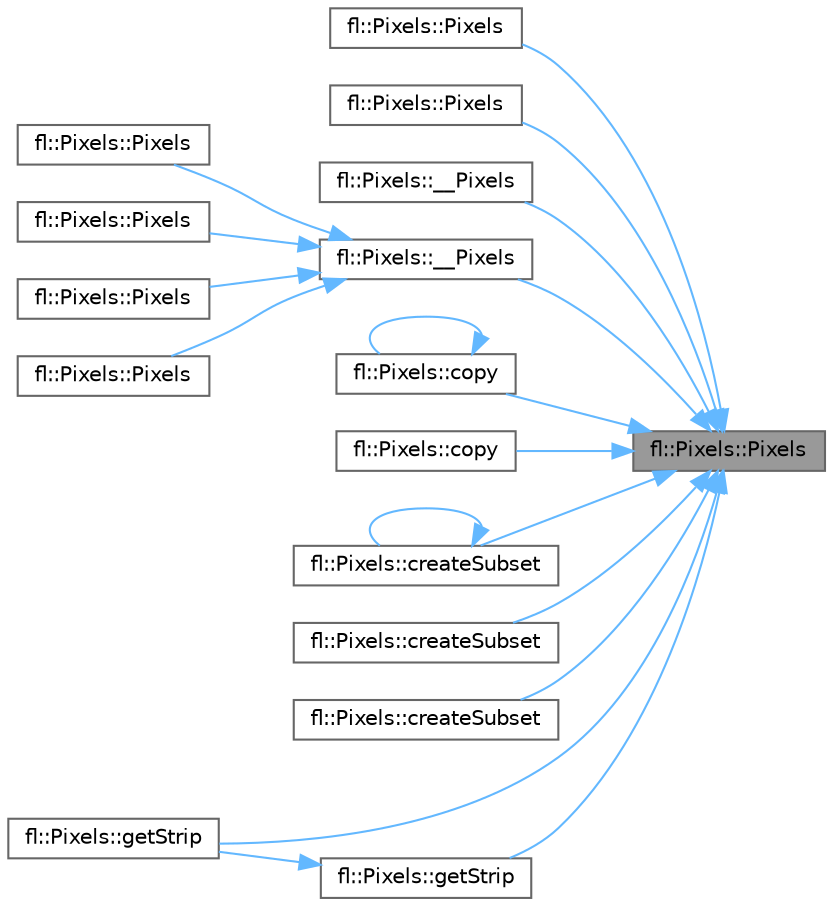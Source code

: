 digraph "fl::Pixels::Pixels"
{
 // LATEX_PDF_SIZE
  bgcolor="transparent";
  edge [fontname=Helvetica,fontsize=10,labelfontname=Helvetica,labelfontsize=10];
  node [fontname=Helvetica,fontsize=10,shape=box,height=0.2,width=0.4];
  rankdir="RL";
  Node1 [id="Node000001",label="fl::Pixels::Pixels",height=0.2,width=0.4,color="gray40", fillcolor="grey60", style="filled", fontcolor="black",tooltip=" "];
  Node1 -> Node2 [id="edge1_Node000001_Node000002",dir="back",color="steelblue1",style="solid",tooltip=" "];
  Node2 [id="Node000002",label="fl::Pixels::Pixels",height=0.2,width=0.4,color="grey40", fillcolor="white", style="filled",URL="$df/d0f/classfl_1_1_pixels_a8d525b7f80da8f149d9198989fa55cfa.html#a8d525b7f80da8f149d9198989fa55cfa",tooltip=" "];
  Node1 -> Node3 [id="edge2_Node000001_Node000003",dir="back",color="steelblue1",style="solid",tooltip=" "];
  Node3 [id="Node000003",label="fl::Pixels::Pixels",height=0.2,width=0.4,color="grey40", fillcolor="white", style="filled",URL="$df/d0f/classfl_1_1_pixels_a846941985dc5c3e8cb8abe37edcfa7e8.html#a846941985dc5c3e8cb8abe37edcfa7e8",tooltip=" "];
  Node1 -> Node4 [id="edge3_Node000001_Node000004",dir="back",color="steelblue1",style="solid",tooltip=" "];
  Node4 [id="Node000004",label="fl::Pixels::__Pixels",height=0.2,width=0.4,color="grey40", fillcolor="white", style="filled",URL="$df/d0f/classfl_1_1_pixels_a4c6f10c2696b15a6bc1ca05c078593d1.html#a4c6f10c2696b15a6bc1ca05c078593d1",tooltip=" "];
  Node1 -> Node5 [id="edge4_Node000001_Node000005",dir="back",color="steelblue1",style="solid",tooltip=" "];
  Node5 [id="Node000005",label="fl::Pixels::__Pixels",height=0.2,width=0.4,color="grey40", fillcolor="white", style="filled",URL="$df/d0f/classfl_1_1_pixels_abb1a8b07cfc692984494bc0a0e0e63ad.html#abb1a8b07cfc692984494bc0a0e0e63ad",tooltip=" "];
  Node5 -> Node6 [id="edge5_Node000005_Node000006",dir="back",color="steelblue1",style="solid",tooltip=" "];
  Node6 [id="Node000006",label="fl::Pixels::Pixels",height=0.2,width=0.4,color="grey40", fillcolor="white", style="filled",URL="$df/d0f/classfl_1_1_pixels_a24259019af9c55c21aaa8dad0cbb83f3.html#a24259019af9c55c21aaa8dad0cbb83f3",tooltip=" "];
  Node5 -> Node7 [id="edge6_Node000005_Node000007",dir="back",color="steelblue1",style="solid",tooltip=" "];
  Node7 [id="Node000007",label="fl::Pixels::Pixels",height=0.2,width=0.4,color="grey40", fillcolor="white", style="filled",URL="$df/d0f/classfl_1_1_pixels_a624d3453ab525d79e6549cb6e8c73953.html#a624d3453ab525d79e6549cb6e8c73953",tooltip=" "];
  Node5 -> Node8 [id="edge7_Node000005_Node000008",dir="back",color="steelblue1",style="solid",tooltip=" "];
  Node8 [id="Node000008",label="fl::Pixels::Pixels",height=0.2,width=0.4,color="grey40", fillcolor="white", style="filled",URL="$df/d0f/classfl_1_1_pixels_ab716e51f017793aed5ad1bd040751b8c.html#ab716e51f017793aed5ad1bd040751b8c",tooltip=" "];
  Node5 -> Node9 [id="edge8_Node000005_Node000009",dir="back",color="steelblue1",style="solid",tooltip=" "];
  Node9 [id="Node000009",label="fl::Pixels::Pixels",height=0.2,width=0.4,color="grey40", fillcolor="white", style="filled",URL="$df/d0f/classfl_1_1_pixels_a7c291ae156a1826193b86eae10b1ed16.html#a7c291ae156a1826193b86eae10b1ed16",tooltip=" "];
  Node1 -> Node10 [id="edge9_Node000001_Node000010",dir="back",color="steelblue1",style="solid",tooltip=" "];
  Node10 [id="Node000010",label="fl::Pixels::copy",height=0.2,width=0.4,color="grey40", fillcolor="white", style="filled",URL="$df/d0f/classfl_1_1_pixels_a524f08434839ce89e191e06696972016.html#a524f08434839ce89e191e06696972016",tooltip=" "];
  Node10 -> Node10 [id="edge10_Node000010_Node000010",dir="back",color="steelblue1",style="solid",tooltip=" "];
  Node1 -> Node11 [id="edge11_Node000001_Node000011",dir="back",color="steelblue1",style="solid",tooltip=" "];
  Node11 [id="Node000011",label="fl::Pixels::copy",height=0.2,width=0.4,color="grey40", fillcolor="white", style="filled",URL="$df/d0f/classfl_1_1_pixels_acf41c2f22d2e05b69a0a1c65eca05408.html#acf41c2f22d2e05b69a0a1c65eca05408",tooltip=" "];
  Node1 -> Node12 [id="edge12_Node000001_Node000012",dir="back",color="steelblue1",style="solid",tooltip=" "];
  Node12 [id="Node000012",label="fl::Pixels::createSubset",height=0.2,width=0.4,color="grey40", fillcolor="white", style="filled",URL="$df/d0f/classfl_1_1_pixels_accf57d2eb2c3423b51e8b224aca98f2e.html#accf57d2eb2c3423b51e8b224aca98f2e",tooltip=" "];
  Node12 -> Node12 [id="edge13_Node000012_Node000012",dir="back",color="steelblue1",style="solid",tooltip=" "];
  Node1 -> Node13 [id="edge14_Node000001_Node000013",dir="back",color="steelblue1",style="solid",tooltip=" "];
  Node13 [id="Node000013",label="fl::Pixels::createSubset",height=0.2,width=0.4,color="grey40", fillcolor="white", style="filled",URL="$df/d0f/classfl_1_1_pixels_ac189d243c61917be97664002f0492733.html#ac189d243c61917be97664002f0492733",tooltip=" "];
  Node1 -> Node14 [id="edge15_Node000001_Node000014",dir="back",color="steelblue1",style="solid",tooltip=" "];
  Node14 [id="Node000014",label="fl::Pixels::createSubset",height=0.2,width=0.4,color="grey40", fillcolor="white", style="filled",URL="$df/d0f/classfl_1_1_pixels_acbeac8f1ecc36a488bcf0bf6606a2758.html#acbeac8f1ecc36a488bcf0bf6606a2758",tooltip=" "];
  Node1 -> Node15 [id="edge16_Node000001_Node000015",dir="back",color="steelblue1",style="solid",tooltip=" "];
  Node15 [id="Node000015",label="fl::Pixels::getStrip",height=0.2,width=0.4,color="grey40", fillcolor="white", style="filled",URL="$df/d0f/classfl_1_1_pixels_ae87b8a4cc3b35feabd3b7fca443a90ea.html#ae87b8a4cc3b35feabd3b7fca443a90ea",tooltip=" "];
  Node1 -> Node16 [id="edge17_Node000001_Node000016",dir="back",color="steelblue1",style="solid",tooltip=" "];
  Node16 [id="Node000016",label="fl::Pixels::getStrip",height=0.2,width=0.4,color="grey40", fillcolor="white", style="filled",URL="$df/d0f/classfl_1_1_pixels_ac2ef154e44e244afbbf52a68782e3480.html#ac2ef154e44e244afbbf52a68782e3480",tooltip=" "];
  Node16 -> Node15 [id="edge18_Node000016_Node000015",dir="back",color="steelblue1",style="solid",tooltip=" "];
}
